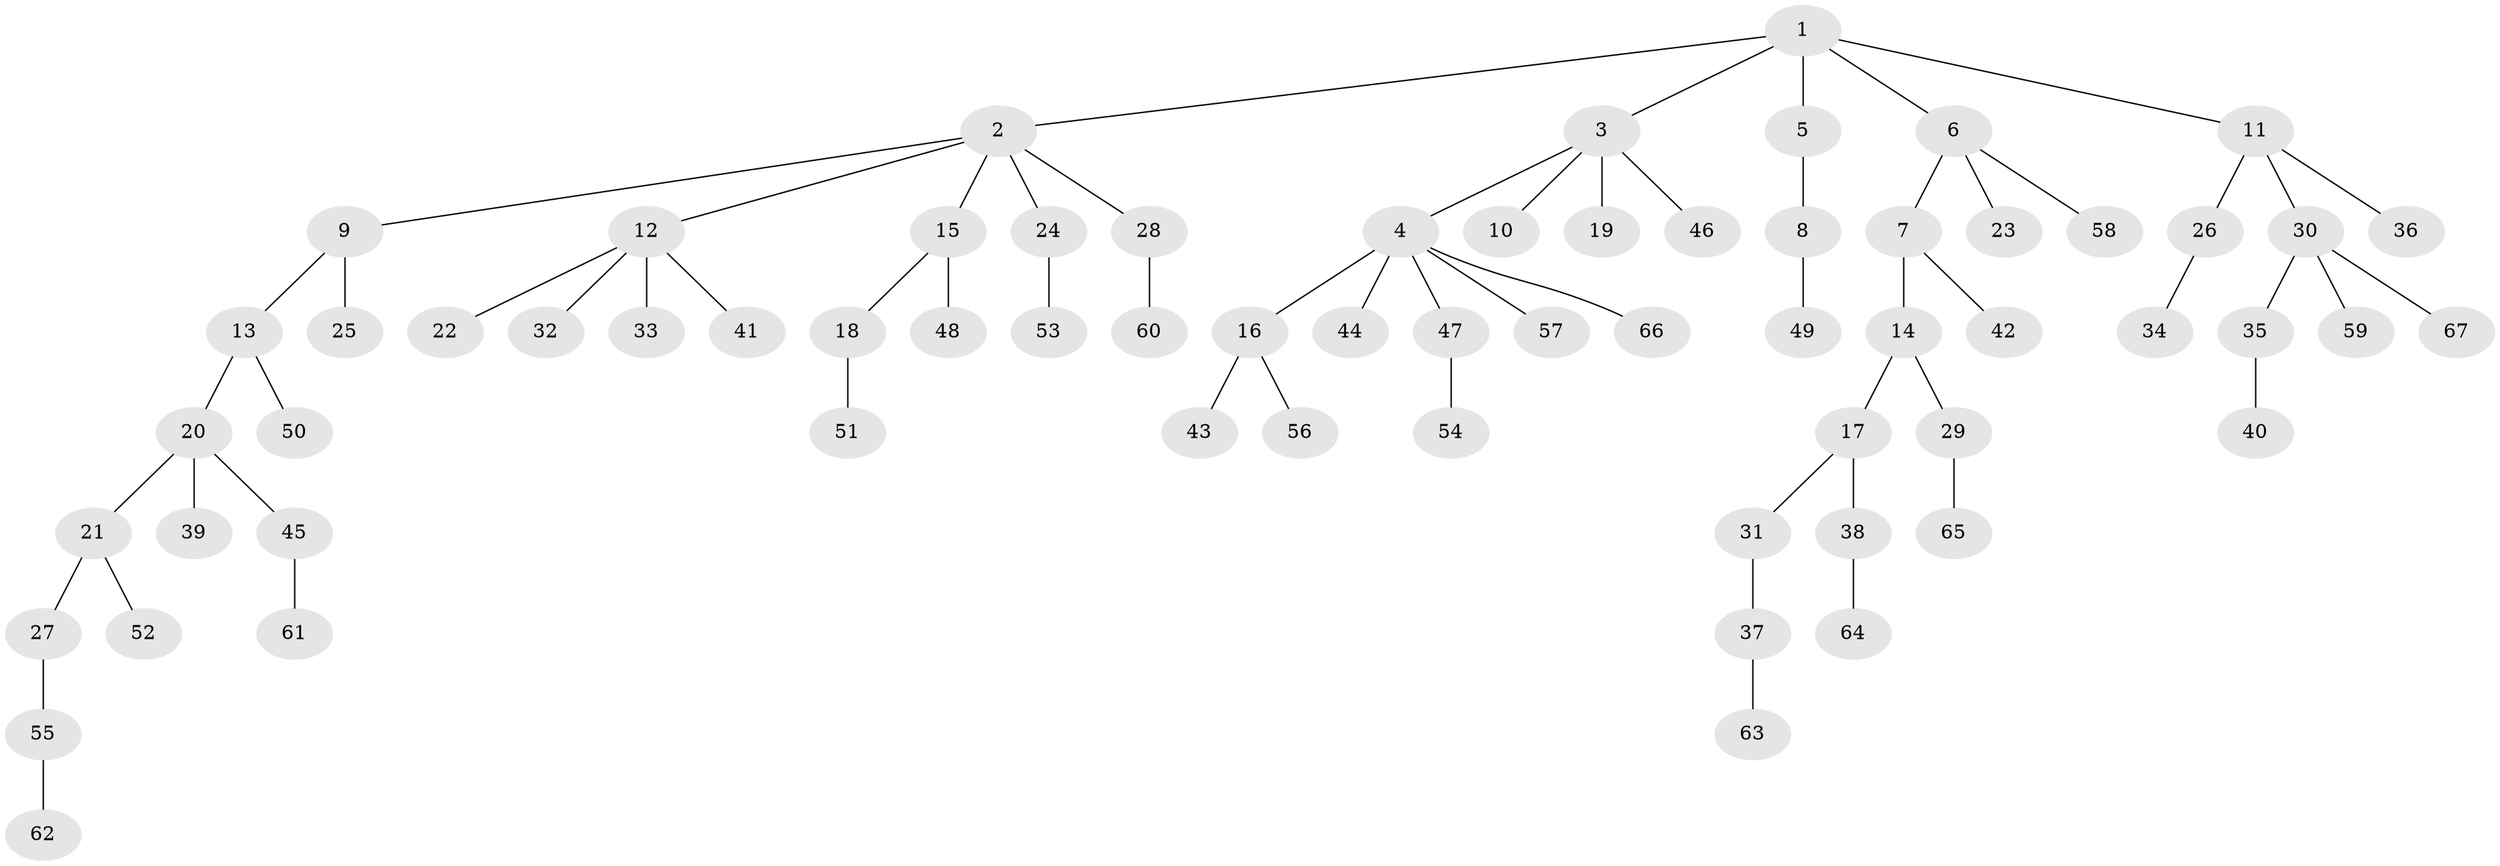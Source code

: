 // coarse degree distribution, {5: 0.024390243902439025, 6: 0.024390243902439025, 4: 0.07317073170731707, 2: 0.21951219512195122, 3: 0.14634146341463414, 1: 0.5121951219512195}
// Generated by graph-tools (version 1.1) at 2025/51/03/04/25 22:51:35]
// undirected, 67 vertices, 66 edges
graph export_dot {
  node [color=gray90,style=filled];
  1;
  2;
  3;
  4;
  5;
  6;
  7;
  8;
  9;
  10;
  11;
  12;
  13;
  14;
  15;
  16;
  17;
  18;
  19;
  20;
  21;
  22;
  23;
  24;
  25;
  26;
  27;
  28;
  29;
  30;
  31;
  32;
  33;
  34;
  35;
  36;
  37;
  38;
  39;
  40;
  41;
  42;
  43;
  44;
  45;
  46;
  47;
  48;
  49;
  50;
  51;
  52;
  53;
  54;
  55;
  56;
  57;
  58;
  59;
  60;
  61;
  62;
  63;
  64;
  65;
  66;
  67;
  1 -- 2;
  1 -- 3;
  1 -- 5;
  1 -- 6;
  1 -- 11;
  2 -- 9;
  2 -- 12;
  2 -- 15;
  2 -- 24;
  2 -- 28;
  3 -- 4;
  3 -- 10;
  3 -- 19;
  3 -- 46;
  4 -- 16;
  4 -- 44;
  4 -- 47;
  4 -- 57;
  4 -- 66;
  5 -- 8;
  6 -- 7;
  6 -- 23;
  6 -- 58;
  7 -- 14;
  7 -- 42;
  8 -- 49;
  9 -- 13;
  9 -- 25;
  11 -- 26;
  11 -- 30;
  11 -- 36;
  12 -- 22;
  12 -- 32;
  12 -- 33;
  12 -- 41;
  13 -- 20;
  13 -- 50;
  14 -- 17;
  14 -- 29;
  15 -- 18;
  15 -- 48;
  16 -- 43;
  16 -- 56;
  17 -- 31;
  17 -- 38;
  18 -- 51;
  20 -- 21;
  20 -- 39;
  20 -- 45;
  21 -- 27;
  21 -- 52;
  24 -- 53;
  26 -- 34;
  27 -- 55;
  28 -- 60;
  29 -- 65;
  30 -- 35;
  30 -- 59;
  30 -- 67;
  31 -- 37;
  35 -- 40;
  37 -- 63;
  38 -- 64;
  45 -- 61;
  47 -- 54;
  55 -- 62;
}
